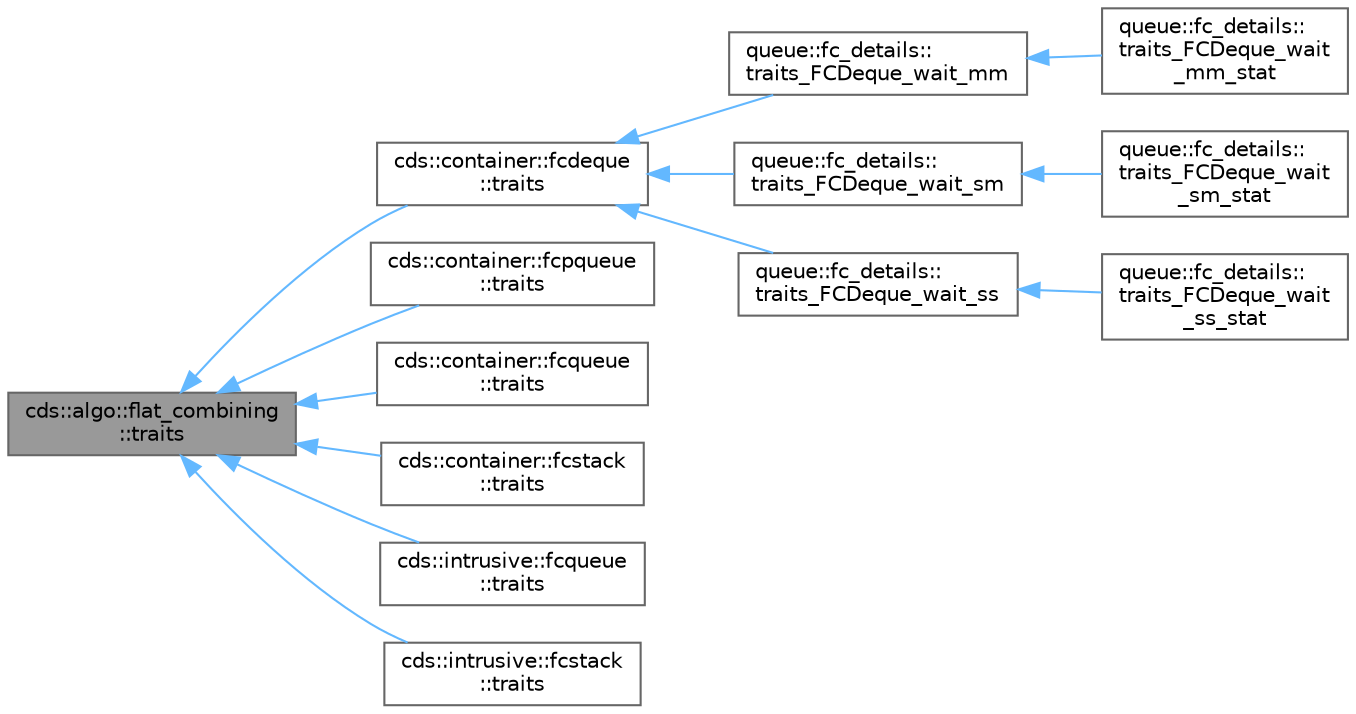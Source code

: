 digraph "cds::algo::flat_combining::traits"
{
 // LATEX_PDF_SIZE
  bgcolor="transparent";
  edge [fontname=Helvetica,fontsize=10,labelfontname=Helvetica,labelfontsize=10];
  node [fontname=Helvetica,fontsize=10,shape=box,height=0.2,width=0.4];
  rankdir="LR";
  Node1 [id="Node000001",label="cds::algo::flat_combining\l::traits",height=0.2,width=0.4,color="gray40", fillcolor="grey60", style="filled", fontcolor="black",tooltip="Type traits of kernel class"];
  Node1 -> Node2 [id="edge13_Node000001_Node000002",dir="back",color="steelblue1",style="solid",tooltip=" "];
  Node2 [id="Node000002",label="cds::container::fcdeque\l::traits",height=0.2,width=0.4,color="gray40", fillcolor="white", style="filled",URL="$structcds_1_1container_1_1fcdeque_1_1traits.html",tooltip="FCDeque type traits"];
  Node2 -> Node3 [id="edge14_Node000002_Node000003",dir="back",color="steelblue1",style="solid",tooltip=" "];
  Node3 [id="Node000003",label="queue::fc_details::\ltraits_FCDeque_wait_mm",height=0.2,width=0.4,color="gray40", fillcolor="white", style="filled",URL="$structqueue_1_1fc__details_1_1traits___f_c_deque__wait__mm.html",tooltip=" "];
  Node3 -> Node4 [id="edge15_Node000003_Node000004",dir="back",color="steelblue1",style="solid",tooltip=" "];
  Node4 [id="Node000004",label="queue::fc_details::\ltraits_FCDeque_wait\l_mm_stat",height=0.2,width=0.4,color="gray40", fillcolor="white", style="filled",URL="$structqueue_1_1fc__details_1_1traits___f_c_deque__wait__mm__stat.html",tooltip=" "];
  Node2 -> Node5 [id="edge16_Node000002_Node000005",dir="back",color="steelblue1",style="solid",tooltip=" "];
  Node5 [id="Node000005",label="queue::fc_details::\ltraits_FCDeque_wait_sm",height=0.2,width=0.4,color="gray40", fillcolor="white", style="filled",URL="$structqueue_1_1fc__details_1_1traits___f_c_deque__wait__sm.html",tooltip=" "];
  Node5 -> Node6 [id="edge17_Node000005_Node000006",dir="back",color="steelblue1",style="solid",tooltip=" "];
  Node6 [id="Node000006",label="queue::fc_details::\ltraits_FCDeque_wait\l_sm_stat",height=0.2,width=0.4,color="gray40", fillcolor="white", style="filled",URL="$structqueue_1_1fc__details_1_1traits___f_c_deque__wait__sm__stat.html",tooltip=" "];
  Node2 -> Node7 [id="edge18_Node000002_Node000007",dir="back",color="steelblue1",style="solid",tooltip=" "];
  Node7 [id="Node000007",label="queue::fc_details::\ltraits_FCDeque_wait_ss",height=0.2,width=0.4,color="gray40", fillcolor="white", style="filled",URL="$structqueue_1_1fc__details_1_1traits___f_c_deque__wait__ss.html",tooltip=" "];
  Node7 -> Node8 [id="edge19_Node000007_Node000008",dir="back",color="steelblue1",style="solid",tooltip=" "];
  Node8 [id="Node000008",label="queue::fc_details::\ltraits_FCDeque_wait\l_ss_stat",height=0.2,width=0.4,color="gray40", fillcolor="white", style="filled",URL="$structqueue_1_1fc__details_1_1traits___f_c_deque__wait__ss__stat.html",tooltip=" "];
  Node1 -> Node9 [id="edge20_Node000001_Node000009",dir="back",color="steelblue1",style="solid",tooltip=" "];
  Node9 [id="Node000009",label="cds::container::fcpqueue\l::traits",height=0.2,width=0.4,color="gray40", fillcolor="white", style="filled",URL="$structcds_1_1container_1_1fcpqueue_1_1traits.html",tooltip="FCPriorityQueue traits"];
  Node1 -> Node10 [id="edge21_Node000001_Node000010",dir="back",color="steelblue1",style="solid",tooltip=" "];
  Node10 [id="Node000010",label="cds::container::fcqueue\l::traits",height=0.2,width=0.4,color="gray40", fillcolor="white", style="filled",URL="$structcds_1_1container_1_1fcqueue_1_1traits.html",tooltip="FCQueue type traits"];
  Node1 -> Node11 [id="edge22_Node000001_Node000011",dir="back",color="steelblue1",style="solid",tooltip=" "];
  Node11 [id="Node000011",label="cds::container::fcstack\l::traits",height=0.2,width=0.4,color="gray40", fillcolor="white", style="filled",URL="$structcds_1_1container_1_1fcstack_1_1traits.html",tooltip="FCStack type traits"];
  Node1 -> Node12 [id="edge23_Node000001_Node000012",dir="back",color="steelblue1",style="solid",tooltip=" "];
  Node12 [id="Node000012",label="cds::intrusive::fcqueue\l::traits",height=0.2,width=0.4,color="gray40", fillcolor="white", style="filled",URL="$structcds_1_1intrusive_1_1fcqueue_1_1traits.html",tooltip="FCQueue type traits"];
  Node1 -> Node13 [id="edge24_Node000001_Node000013",dir="back",color="steelblue1",style="solid",tooltip=" "];
  Node13 [id="Node000013",label="cds::intrusive::fcstack\l::traits",height=0.2,width=0.4,color="gray40", fillcolor="white", style="filled",URL="$structcds_1_1intrusive_1_1fcstack_1_1traits.html",tooltip="FCStack type traits"];
}
